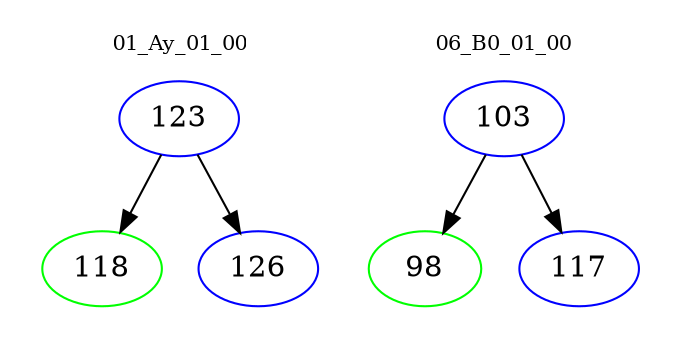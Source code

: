 digraph{
subgraph cluster_0 {
color = white
label = "01_Ay_01_00";
fontsize=10;
T0_123 [label="123", color="blue"]
T0_123 -> T0_118 [color="black"]
T0_118 [label="118", color="green"]
T0_123 -> T0_126 [color="black"]
T0_126 [label="126", color="blue"]
}
subgraph cluster_1 {
color = white
label = "06_B0_01_00";
fontsize=10;
T1_103 [label="103", color="blue"]
T1_103 -> T1_98 [color="black"]
T1_98 [label="98", color="green"]
T1_103 -> T1_117 [color="black"]
T1_117 [label="117", color="blue"]
}
}
